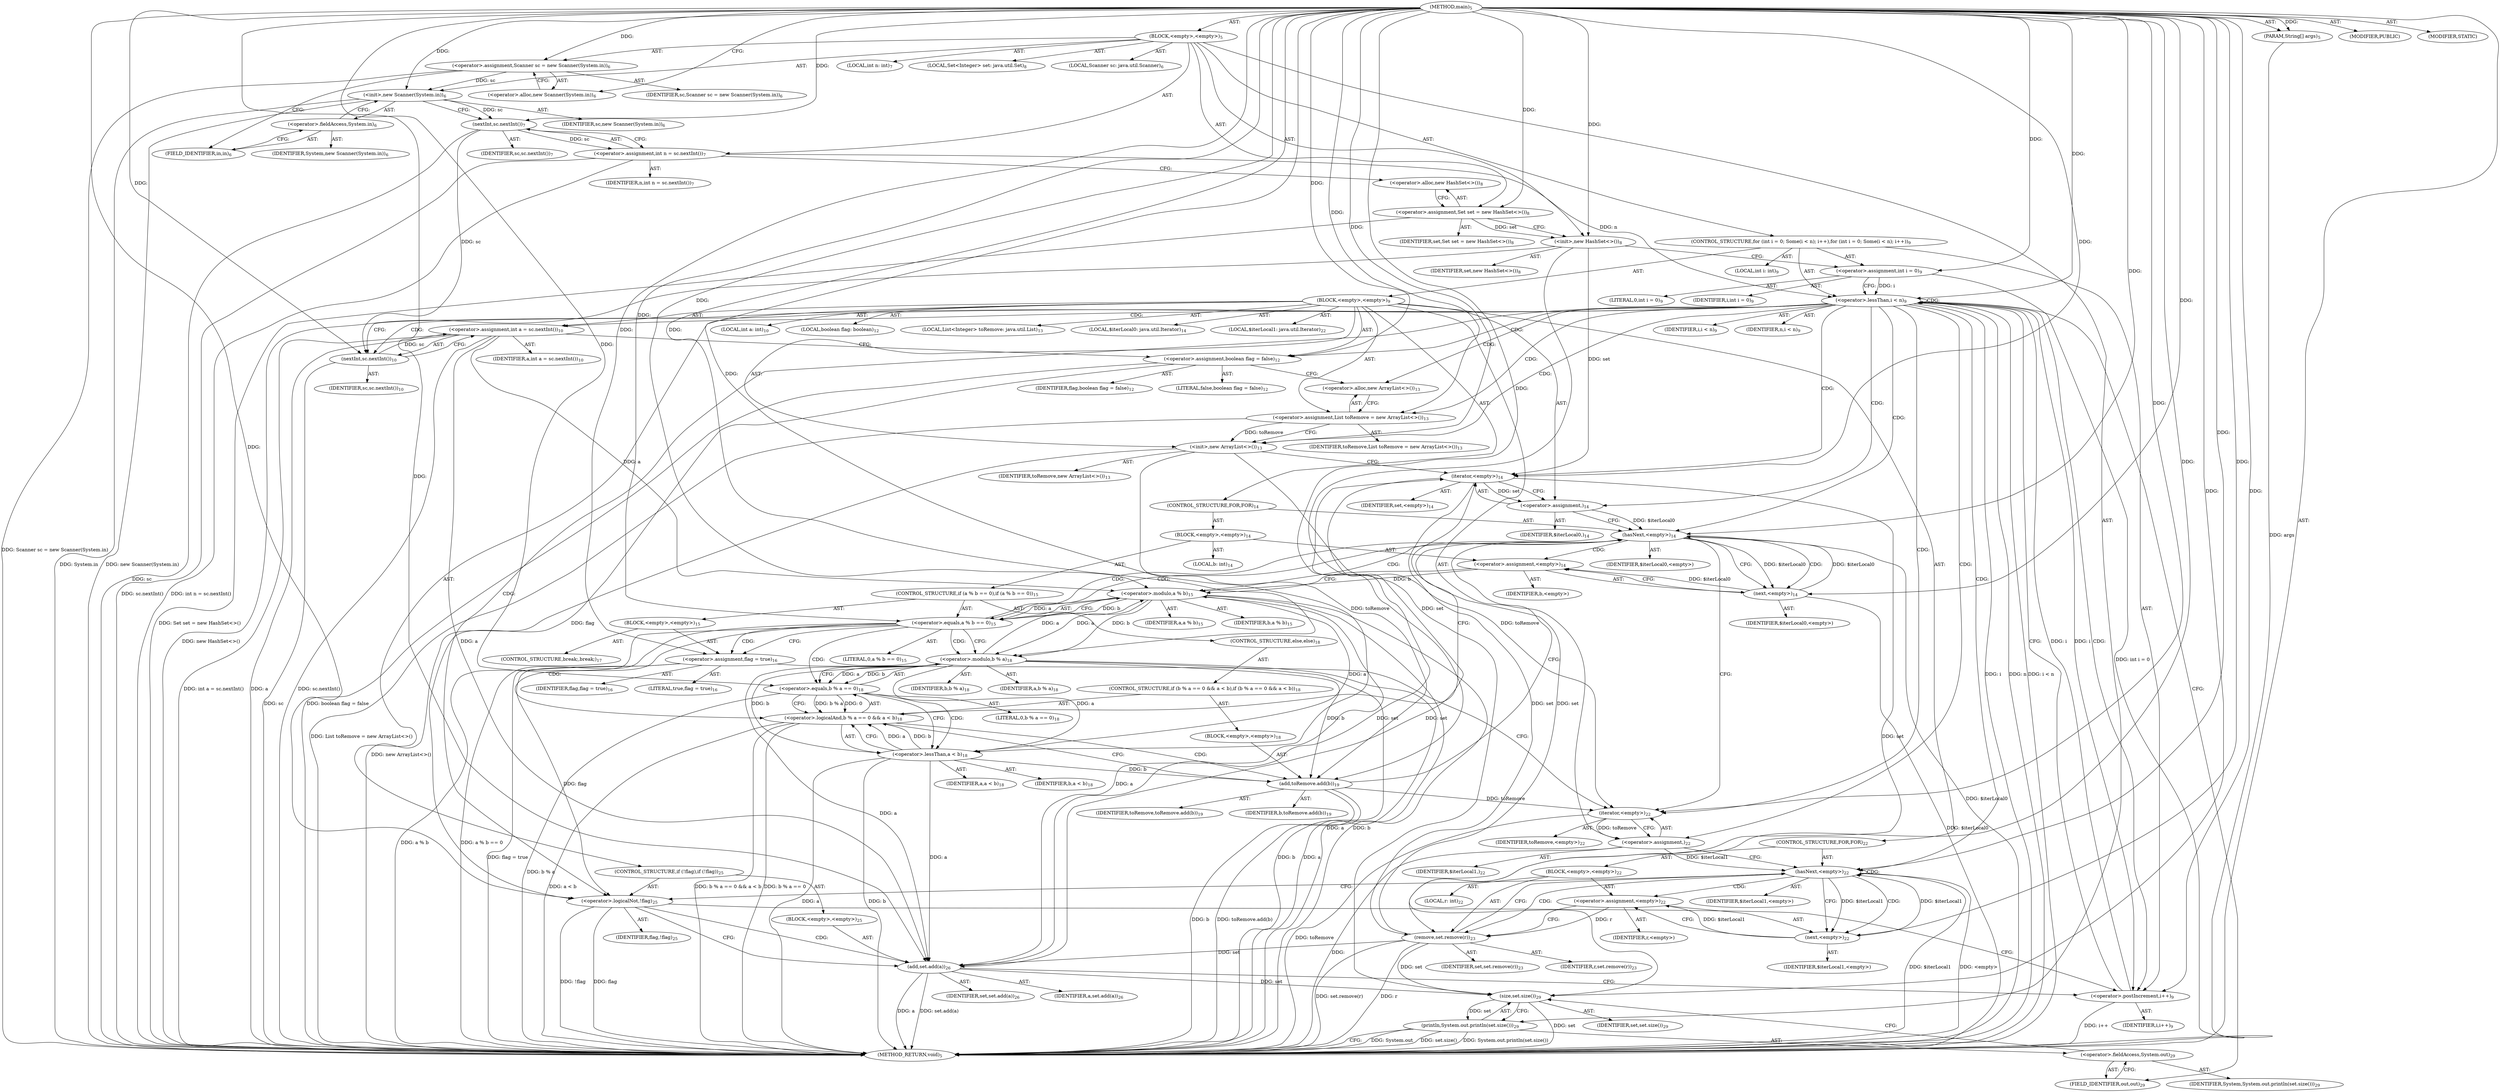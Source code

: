 digraph "main" {  
"23" [label = <(METHOD,main)<SUB>5</SUB>> ]
"24" [label = <(PARAM,String[] args)<SUB>5</SUB>> ]
"25" [label = <(BLOCK,&lt;empty&gt;,&lt;empty&gt;)<SUB>5</SUB>> ]
"4" [label = <(LOCAL,Scanner sc: java.util.Scanner)<SUB>6</SUB>> ]
"26" [label = <(&lt;operator&gt;.assignment,Scanner sc = new Scanner(System.in))<SUB>6</SUB>> ]
"27" [label = <(IDENTIFIER,sc,Scanner sc = new Scanner(System.in))<SUB>6</SUB>> ]
"28" [label = <(&lt;operator&gt;.alloc,new Scanner(System.in))<SUB>6</SUB>> ]
"29" [label = <(&lt;init&gt;,new Scanner(System.in))<SUB>6</SUB>> ]
"3" [label = <(IDENTIFIER,sc,new Scanner(System.in))<SUB>6</SUB>> ]
"30" [label = <(&lt;operator&gt;.fieldAccess,System.in)<SUB>6</SUB>> ]
"31" [label = <(IDENTIFIER,System,new Scanner(System.in))<SUB>6</SUB>> ]
"32" [label = <(FIELD_IDENTIFIER,in,in)<SUB>6</SUB>> ]
"33" [label = <(LOCAL,int n: int)<SUB>7</SUB>> ]
"34" [label = <(&lt;operator&gt;.assignment,int n = sc.nextInt())<SUB>7</SUB>> ]
"35" [label = <(IDENTIFIER,n,int n = sc.nextInt())<SUB>7</SUB>> ]
"36" [label = <(nextInt,sc.nextInt())<SUB>7</SUB>> ]
"37" [label = <(IDENTIFIER,sc,sc.nextInt())<SUB>7</SUB>> ]
"6" [label = <(LOCAL,Set&lt;Integer&gt; set: java.util.Set)<SUB>8</SUB>> ]
"38" [label = <(&lt;operator&gt;.assignment,Set set = new HashSet&lt;&gt;())<SUB>8</SUB>> ]
"39" [label = <(IDENTIFIER,set,Set set = new HashSet&lt;&gt;())<SUB>8</SUB>> ]
"40" [label = <(&lt;operator&gt;.alloc,new HashSet&lt;&gt;())<SUB>8</SUB>> ]
"41" [label = <(&lt;init&gt;,new HashSet&lt;&gt;())<SUB>8</SUB>> ]
"5" [label = <(IDENTIFIER,set,new HashSet&lt;&gt;())<SUB>8</SUB>> ]
"42" [label = <(CONTROL_STRUCTURE,for (int i = 0; Some(i &lt; n); i++),for (int i = 0; Some(i &lt; n); i++))<SUB>9</SUB>> ]
"43" [label = <(LOCAL,int i: int)<SUB>9</SUB>> ]
"44" [label = <(&lt;operator&gt;.assignment,int i = 0)<SUB>9</SUB>> ]
"45" [label = <(IDENTIFIER,i,int i = 0)<SUB>9</SUB>> ]
"46" [label = <(LITERAL,0,int i = 0)<SUB>9</SUB>> ]
"47" [label = <(&lt;operator&gt;.lessThan,i &lt; n)<SUB>9</SUB>> ]
"48" [label = <(IDENTIFIER,i,i &lt; n)<SUB>9</SUB>> ]
"49" [label = <(IDENTIFIER,n,i &lt; n)<SUB>9</SUB>> ]
"50" [label = <(&lt;operator&gt;.postIncrement,i++)<SUB>9</SUB>> ]
"51" [label = <(IDENTIFIER,i,i++)<SUB>9</SUB>> ]
"52" [label = <(BLOCK,&lt;empty&gt;,&lt;empty&gt;)<SUB>9</SUB>> ]
"53" [label = <(LOCAL,int a: int)<SUB>10</SUB>> ]
"54" [label = <(&lt;operator&gt;.assignment,int a = sc.nextInt())<SUB>10</SUB>> ]
"55" [label = <(IDENTIFIER,a,int a = sc.nextInt())<SUB>10</SUB>> ]
"56" [label = <(nextInt,sc.nextInt())<SUB>10</SUB>> ]
"57" [label = <(IDENTIFIER,sc,sc.nextInt())<SUB>10</SUB>> ]
"58" [label = <(LOCAL,boolean flag: boolean)<SUB>12</SUB>> ]
"59" [label = <(&lt;operator&gt;.assignment,boolean flag = false)<SUB>12</SUB>> ]
"60" [label = <(IDENTIFIER,flag,boolean flag = false)<SUB>12</SUB>> ]
"61" [label = <(LITERAL,false,boolean flag = false)<SUB>12</SUB>> ]
"8" [label = <(LOCAL,List&lt;Integer&gt; toRemove: java.util.List)<SUB>13</SUB>> ]
"62" [label = <(&lt;operator&gt;.assignment,List toRemove = new ArrayList&lt;&gt;())<SUB>13</SUB>> ]
"63" [label = <(IDENTIFIER,toRemove,List toRemove = new ArrayList&lt;&gt;())<SUB>13</SUB>> ]
"64" [label = <(&lt;operator&gt;.alloc,new ArrayList&lt;&gt;())<SUB>13</SUB>> ]
"65" [label = <(&lt;init&gt;,new ArrayList&lt;&gt;())<SUB>13</SUB>> ]
"7" [label = <(IDENTIFIER,toRemove,new ArrayList&lt;&gt;())<SUB>13</SUB>> ]
"66" [label = <(LOCAL,$iterLocal0: java.util.Iterator)<SUB>14</SUB>> ]
"67" [label = <(&lt;operator&gt;.assignment,)<SUB>14</SUB>> ]
"68" [label = <(IDENTIFIER,$iterLocal0,)<SUB>14</SUB>> ]
"69" [label = <(iterator,&lt;empty&gt;)<SUB>14</SUB>> ]
"70" [label = <(IDENTIFIER,set,&lt;empty&gt;)<SUB>14</SUB>> ]
"71" [label = <(CONTROL_STRUCTURE,FOR,FOR)<SUB>14</SUB>> ]
"72" [label = <(hasNext,&lt;empty&gt;)<SUB>14</SUB>> ]
"73" [label = <(IDENTIFIER,$iterLocal0,&lt;empty&gt;)> ]
"74" [label = <(BLOCK,&lt;empty&gt;,&lt;empty&gt;)<SUB>14</SUB>> ]
"75" [label = <(LOCAL,b: int)<SUB>14</SUB>> ]
"76" [label = <(&lt;operator&gt;.assignment,&lt;empty&gt;)<SUB>14</SUB>> ]
"77" [label = <(IDENTIFIER,b,&lt;empty&gt;)> ]
"78" [label = <(next,&lt;empty&gt;)<SUB>14</SUB>> ]
"79" [label = <(IDENTIFIER,$iterLocal0,&lt;empty&gt;)> ]
"80" [label = <(CONTROL_STRUCTURE,if (a % b == 0),if (a % b == 0))<SUB>15</SUB>> ]
"81" [label = <(&lt;operator&gt;.equals,a % b == 0)<SUB>15</SUB>> ]
"82" [label = <(&lt;operator&gt;.modulo,a % b)<SUB>15</SUB>> ]
"83" [label = <(IDENTIFIER,a,a % b)<SUB>15</SUB>> ]
"84" [label = <(IDENTIFIER,b,a % b)<SUB>15</SUB>> ]
"85" [label = <(LITERAL,0,a % b == 0)<SUB>15</SUB>> ]
"86" [label = <(BLOCK,&lt;empty&gt;,&lt;empty&gt;)<SUB>15</SUB>> ]
"87" [label = <(&lt;operator&gt;.assignment,flag = true)<SUB>16</SUB>> ]
"88" [label = <(IDENTIFIER,flag,flag = true)<SUB>16</SUB>> ]
"89" [label = <(LITERAL,true,flag = true)<SUB>16</SUB>> ]
"90" [label = <(CONTROL_STRUCTURE,break;,break;)<SUB>17</SUB>> ]
"91" [label = <(CONTROL_STRUCTURE,else,else)<SUB>18</SUB>> ]
"92" [label = <(CONTROL_STRUCTURE,if (b % a == 0 &amp;&amp; a &lt; b),if (b % a == 0 &amp;&amp; a &lt; b))<SUB>18</SUB>> ]
"93" [label = <(&lt;operator&gt;.logicalAnd,b % a == 0 &amp;&amp; a &lt; b)<SUB>18</SUB>> ]
"94" [label = <(&lt;operator&gt;.equals,b % a == 0)<SUB>18</SUB>> ]
"95" [label = <(&lt;operator&gt;.modulo,b % a)<SUB>18</SUB>> ]
"96" [label = <(IDENTIFIER,b,b % a)<SUB>18</SUB>> ]
"97" [label = <(IDENTIFIER,a,b % a)<SUB>18</SUB>> ]
"98" [label = <(LITERAL,0,b % a == 0)<SUB>18</SUB>> ]
"99" [label = <(&lt;operator&gt;.lessThan,a &lt; b)<SUB>18</SUB>> ]
"100" [label = <(IDENTIFIER,a,a &lt; b)<SUB>18</SUB>> ]
"101" [label = <(IDENTIFIER,b,a &lt; b)<SUB>18</SUB>> ]
"102" [label = <(BLOCK,&lt;empty&gt;,&lt;empty&gt;)<SUB>18</SUB>> ]
"103" [label = <(add,toRemove.add(b))<SUB>19</SUB>> ]
"104" [label = <(IDENTIFIER,toRemove,toRemove.add(b))<SUB>19</SUB>> ]
"105" [label = <(IDENTIFIER,b,toRemove.add(b))<SUB>19</SUB>> ]
"106" [label = <(LOCAL,$iterLocal1: java.util.Iterator)<SUB>22</SUB>> ]
"107" [label = <(&lt;operator&gt;.assignment,)<SUB>22</SUB>> ]
"108" [label = <(IDENTIFIER,$iterLocal1,)<SUB>22</SUB>> ]
"109" [label = <(iterator,&lt;empty&gt;)<SUB>22</SUB>> ]
"110" [label = <(IDENTIFIER,toRemove,&lt;empty&gt;)<SUB>22</SUB>> ]
"111" [label = <(CONTROL_STRUCTURE,FOR,FOR)<SUB>22</SUB>> ]
"112" [label = <(hasNext,&lt;empty&gt;)<SUB>22</SUB>> ]
"113" [label = <(IDENTIFIER,$iterLocal1,&lt;empty&gt;)> ]
"114" [label = <(BLOCK,&lt;empty&gt;,&lt;empty&gt;)<SUB>22</SUB>> ]
"115" [label = <(LOCAL,r: int)<SUB>22</SUB>> ]
"116" [label = <(&lt;operator&gt;.assignment,&lt;empty&gt;)<SUB>22</SUB>> ]
"117" [label = <(IDENTIFIER,r,&lt;empty&gt;)> ]
"118" [label = <(next,&lt;empty&gt;)<SUB>22</SUB>> ]
"119" [label = <(IDENTIFIER,$iterLocal1,&lt;empty&gt;)> ]
"120" [label = <(remove,set.remove(r))<SUB>23</SUB>> ]
"121" [label = <(IDENTIFIER,set,set.remove(r))<SUB>23</SUB>> ]
"122" [label = <(IDENTIFIER,r,set.remove(r))<SUB>23</SUB>> ]
"123" [label = <(CONTROL_STRUCTURE,if (!flag),if (!flag))<SUB>25</SUB>> ]
"124" [label = <(&lt;operator&gt;.logicalNot,!flag)<SUB>25</SUB>> ]
"125" [label = <(IDENTIFIER,flag,!flag)<SUB>25</SUB>> ]
"126" [label = <(BLOCK,&lt;empty&gt;,&lt;empty&gt;)<SUB>25</SUB>> ]
"127" [label = <(add,set.add(a))<SUB>26</SUB>> ]
"128" [label = <(IDENTIFIER,set,set.add(a))<SUB>26</SUB>> ]
"129" [label = <(IDENTIFIER,a,set.add(a))<SUB>26</SUB>> ]
"130" [label = <(println,System.out.println(set.size()))<SUB>29</SUB>> ]
"131" [label = <(&lt;operator&gt;.fieldAccess,System.out)<SUB>29</SUB>> ]
"132" [label = <(IDENTIFIER,System,System.out.println(set.size()))<SUB>29</SUB>> ]
"133" [label = <(FIELD_IDENTIFIER,out,out)<SUB>29</SUB>> ]
"134" [label = <(size,set.size())<SUB>29</SUB>> ]
"135" [label = <(IDENTIFIER,set,set.size())<SUB>29</SUB>> ]
"136" [label = <(MODIFIER,PUBLIC)> ]
"137" [label = <(MODIFIER,STATIC)> ]
"138" [label = <(METHOD_RETURN,void)<SUB>5</SUB>> ]
  "23" -> "24"  [ label = "AST: "] 
  "23" -> "25"  [ label = "AST: "] 
  "23" -> "136"  [ label = "AST: "] 
  "23" -> "137"  [ label = "AST: "] 
  "23" -> "138"  [ label = "AST: "] 
  "25" -> "4"  [ label = "AST: "] 
  "25" -> "26"  [ label = "AST: "] 
  "25" -> "29"  [ label = "AST: "] 
  "25" -> "33"  [ label = "AST: "] 
  "25" -> "34"  [ label = "AST: "] 
  "25" -> "6"  [ label = "AST: "] 
  "25" -> "38"  [ label = "AST: "] 
  "25" -> "41"  [ label = "AST: "] 
  "25" -> "42"  [ label = "AST: "] 
  "25" -> "130"  [ label = "AST: "] 
  "26" -> "27"  [ label = "AST: "] 
  "26" -> "28"  [ label = "AST: "] 
  "29" -> "3"  [ label = "AST: "] 
  "29" -> "30"  [ label = "AST: "] 
  "30" -> "31"  [ label = "AST: "] 
  "30" -> "32"  [ label = "AST: "] 
  "34" -> "35"  [ label = "AST: "] 
  "34" -> "36"  [ label = "AST: "] 
  "36" -> "37"  [ label = "AST: "] 
  "38" -> "39"  [ label = "AST: "] 
  "38" -> "40"  [ label = "AST: "] 
  "41" -> "5"  [ label = "AST: "] 
  "42" -> "43"  [ label = "AST: "] 
  "42" -> "44"  [ label = "AST: "] 
  "42" -> "47"  [ label = "AST: "] 
  "42" -> "50"  [ label = "AST: "] 
  "42" -> "52"  [ label = "AST: "] 
  "44" -> "45"  [ label = "AST: "] 
  "44" -> "46"  [ label = "AST: "] 
  "47" -> "48"  [ label = "AST: "] 
  "47" -> "49"  [ label = "AST: "] 
  "50" -> "51"  [ label = "AST: "] 
  "52" -> "53"  [ label = "AST: "] 
  "52" -> "54"  [ label = "AST: "] 
  "52" -> "58"  [ label = "AST: "] 
  "52" -> "59"  [ label = "AST: "] 
  "52" -> "8"  [ label = "AST: "] 
  "52" -> "62"  [ label = "AST: "] 
  "52" -> "65"  [ label = "AST: "] 
  "52" -> "66"  [ label = "AST: "] 
  "52" -> "67"  [ label = "AST: "] 
  "52" -> "71"  [ label = "AST: "] 
  "52" -> "106"  [ label = "AST: "] 
  "52" -> "107"  [ label = "AST: "] 
  "52" -> "111"  [ label = "AST: "] 
  "52" -> "123"  [ label = "AST: "] 
  "54" -> "55"  [ label = "AST: "] 
  "54" -> "56"  [ label = "AST: "] 
  "56" -> "57"  [ label = "AST: "] 
  "59" -> "60"  [ label = "AST: "] 
  "59" -> "61"  [ label = "AST: "] 
  "62" -> "63"  [ label = "AST: "] 
  "62" -> "64"  [ label = "AST: "] 
  "65" -> "7"  [ label = "AST: "] 
  "67" -> "68"  [ label = "AST: "] 
  "67" -> "69"  [ label = "AST: "] 
  "69" -> "70"  [ label = "AST: "] 
  "71" -> "72"  [ label = "AST: "] 
  "71" -> "74"  [ label = "AST: "] 
  "72" -> "73"  [ label = "AST: "] 
  "74" -> "75"  [ label = "AST: "] 
  "74" -> "76"  [ label = "AST: "] 
  "74" -> "80"  [ label = "AST: "] 
  "76" -> "77"  [ label = "AST: "] 
  "76" -> "78"  [ label = "AST: "] 
  "78" -> "79"  [ label = "AST: "] 
  "80" -> "81"  [ label = "AST: "] 
  "80" -> "86"  [ label = "AST: "] 
  "80" -> "91"  [ label = "AST: "] 
  "81" -> "82"  [ label = "AST: "] 
  "81" -> "85"  [ label = "AST: "] 
  "82" -> "83"  [ label = "AST: "] 
  "82" -> "84"  [ label = "AST: "] 
  "86" -> "87"  [ label = "AST: "] 
  "86" -> "90"  [ label = "AST: "] 
  "87" -> "88"  [ label = "AST: "] 
  "87" -> "89"  [ label = "AST: "] 
  "91" -> "92"  [ label = "AST: "] 
  "92" -> "93"  [ label = "AST: "] 
  "92" -> "102"  [ label = "AST: "] 
  "93" -> "94"  [ label = "AST: "] 
  "93" -> "99"  [ label = "AST: "] 
  "94" -> "95"  [ label = "AST: "] 
  "94" -> "98"  [ label = "AST: "] 
  "95" -> "96"  [ label = "AST: "] 
  "95" -> "97"  [ label = "AST: "] 
  "99" -> "100"  [ label = "AST: "] 
  "99" -> "101"  [ label = "AST: "] 
  "102" -> "103"  [ label = "AST: "] 
  "103" -> "104"  [ label = "AST: "] 
  "103" -> "105"  [ label = "AST: "] 
  "107" -> "108"  [ label = "AST: "] 
  "107" -> "109"  [ label = "AST: "] 
  "109" -> "110"  [ label = "AST: "] 
  "111" -> "112"  [ label = "AST: "] 
  "111" -> "114"  [ label = "AST: "] 
  "112" -> "113"  [ label = "AST: "] 
  "114" -> "115"  [ label = "AST: "] 
  "114" -> "116"  [ label = "AST: "] 
  "114" -> "120"  [ label = "AST: "] 
  "116" -> "117"  [ label = "AST: "] 
  "116" -> "118"  [ label = "AST: "] 
  "118" -> "119"  [ label = "AST: "] 
  "120" -> "121"  [ label = "AST: "] 
  "120" -> "122"  [ label = "AST: "] 
  "123" -> "124"  [ label = "AST: "] 
  "123" -> "126"  [ label = "AST: "] 
  "124" -> "125"  [ label = "AST: "] 
  "126" -> "127"  [ label = "AST: "] 
  "127" -> "128"  [ label = "AST: "] 
  "127" -> "129"  [ label = "AST: "] 
  "130" -> "131"  [ label = "AST: "] 
  "130" -> "134"  [ label = "AST: "] 
  "131" -> "132"  [ label = "AST: "] 
  "131" -> "133"  [ label = "AST: "] 
  "134" -> "135"  [ label = "AST: "] 
  "26" -> "32"  [ label = "CFG: "] 
  "29" -> "36"  [ label = "CFG: "] 
  "34" -> "40"  [ label = "CFG: "] 
  "38" -> "41"  [ label = "CFG: "] 
  "41" -> "44"  [ label = "CFG: "] 
  "130" -> "138"  [ label = "CFG: "] 
  "28" -> "26"  [ label = "CFG: "] 
  "30" -> "29"  [ label = "CFG: "] 
  "36" -> "34"  [ label = "CFG: "] 
  "40" -> "38"  [ label = "CFG: "] 
  "44" -> "47"  [ label = "CFG: "] 
  "47" -> "56"  [ label = "CFG: "] 
  "47" -> "133"  [ label = "CFG: "] 
  "50" -> "47"  [ label = "CFG: "] 
  "131" -> "134"  [ label = "CFG: "] 
  "134" -> "130"  [ label = "CFG: "] 
  "32" -> "30"  [ label = "CFG: "] 
  "54" -> "59"  [ label = "CFG: "] 
  "59" -> "64"  [ label = "CFG: "] 
  "62" -> "65"  [ label = "CFG: "] 
  "65" -> "69"  [ label = "CFG: "] 
  "67" -> "72"  [ label = "CFG: "] 
  "107" -> "112"  [ label = "CFG: "] 
  "133" -> "131"  [ label = "CFG: "] 
  "56" -> "54"  [ label = "CFG: "] 
  "64" -> "62"  [ label = "CFG: "] 
  "69" -> "67"  [ label = "CFG: "] 
  "72" -> "78"  [ label = "CFG: "] 
  "72" -> "109"  [ label = "CFG: "] 
  "109" -> "107"  [ label = "CFG: "] 
  "112" -> "118"  [ label = "CFG: "] 
  "112" -> "124"  [ label = "CFG: "] 
  "124" -> "127"  [ label = "CFG: "] 
  "124" -> "50"  [ label = "CFG: "] 
  "76" -> "82"  [ label = "CFG: "] 
  "116" -> "120"  [ label = "CFG: "] 
  "120" -> "112"  [ label = "CFG: "] 
  "127" -> "50"  [ label = "CFG: "] 
  "78" -> "76"  [ label = "CFG: "] 
  "81" -> "87"  [ label = "CFG: "] 
  "81" -> "95"  [ label = "CFG: "] 
  "118" -> "116"  [ label = "CFG: "] 
  "82" -> "81"  [ label = "CFG: "] 
  "87" -> "109"  [ label = "CFG: "] 
  "93" -> "72"  [ label = "CFG: "] 
  "93" -> "103"  [ label = "CFG: "] 
  "94" -> "93"  [ label = "CFG: "] 
  "94" -> "99"  [ label = "CFG: "] 
  "99" -> "93"  [ label = "CFG: "] 
  "103" -> "72"  [ label = "CFG: "] 
  "95" -> "94"  [ label = "CFG: "] 
  "23" -> "28"  [ label = "CFG: "] 
  "24" -> "138"  [ label = "DDG: args"] 
  "26" -> "138"  [ label = "DDG: Scanner sc = new Scanner(System.in)"] 
  "29" -> "138"  [ label = "DDG: System.in"] 
  "29" -> "138"  [ label = "DDG: new Scanner(System.in)"] 
  "36" -> "138"  [ label = "DDG: sc"] 
  "34" -> "138"  [ label = "DDG: sc.nextInt()"] 
  "34" -> "138"  [ label = "DDG: int n = sc.nextInt()"] 
  "38" -> "138"  [ label = "DDG: Set set = new HashSet&lt;&gt;()"] 
  "41" -> "138"  [ label = "DDG: new HashSet&lt;&gt;()"] 
  "44" -> "138"  [ label = "DDG: int i = 0"] 
  "47" -> "138"  [ label = "DDG: i"] 
  "47" -> "138"  [ label = "DDG: n"] 
  "47" -> "138"  [ label = "DDG: i &lt; n"] 
  "130" -> "138"  [ label = "DDG: System.out"] 
  "134" -> "138"  [ label = "DDG: set"] 
  "130" -> "138"  [ label = "DDG: set.size()"] 
  "130" -> "138"  [ label = "DDG: System.out.println(set.size())"] 
  "54" -> "138"  [ label = "DDG: a"] 
  "56" -> "138"  [ label = "DDG: sc"] 
  "54" -> "138"  [ label = "DDG: sc.nextInt()"] 
  "54" -> "138"  [ label = "DDG: int a = sc.nextInt()"] 
  "59" -> "138"  [ label = "DDG: boolean flag = false"] 
  "62" -> "138"  [ label = "DDG: List toRemove = new ArrayList&lt;&gt;()"] 
  "65" -> "138"  [ label = "DDG: new ArrayList&lt;&gt;()"] 
  "72" -> "138"  [ label = "DDG: $iterLocal0"] 
  "78" -> "138"  [ label = "DDG: $iterLocal0"] 
  "82" -> "138"  [ label = "DDG: a"] 
  "82" -> "138"  [ label = "DDG: b"] 
  "81" -> "138"  [ label = "DDG: a % b"] 
  "81" -> "138"  [ label = "DDG: a % b == 0"] 
  "95" -> "138"  [ label = "DDG: b"] 
  "95" -> "138"  [ label = "DDG: a"] 
  "94" -> "138"  [ label = "DDG: b % a"] 
  "93" -> "138"  [ label = "DDG: b % a == 0"] 
  "99" -> "138"  [ label = "DDG: a"] 
  "99" -> "138"  [ label = "DDG: b"] 
  "93" -> "138"  [ label = "DDG: a &lt; b"] 
  "93" -> "138"  [ label = "DDG: b % a == 0 &amp;&amp; a &lt; b"] 
  "103" -> "138"  [ label = "DDG: b"] 
  "103" -> "138"  [ label = "DDG: toRemove.add(b)"] 
  "87" -> "138"  [ label = "DDG: flag = true"] 
  "109" -> "138"  [ label = "DDG: toRemove"] 
  "107" -> "138"  [ label = "DDG: "] 
  "112" -> "138"  [ label = "DDG: $iterLocal1"] 
  "112" -> "138"  [ label = "DDG: &lt;empty&gt;"] 
  "124" -> "138"  [ label = "DDG: flag"] 
  "124" -> "138"  [ label = "DDG: !flag"] 
  "127" -> "138"  [ label = "DDG: a"] 
  "127" -> "138"  [ label = "DDG: set.add(a)"] 
  "50" -> "138"  [ label = "DDG: i++"] 
  "120" -> "138"  [ label = "DDG: r"] 
  "120" -> "138"  [ label = "DDG: set.remove(r)"] 
  "23" -> "24"  [ label = "DDG: "] 
  "23" -> "26"  [ label = "DDG: "] 
  "36" -> "34"  [ label = "DDG: sc"] 
  "23" -> "38"  [ label = "DDG: "] 
  "26" -> "29"  [ label = "DDG: sc"] 
  "23" -> "29"  [ label = "DDG: "] 
  "38" -> "41"  [ label = "DDG: set"] 
  "23" -> "41"  [ label = "DDG: "] 
  "23" -> "44"  [ label = "DDG: "] 
  "134" -> "130"  [ label = "DDG: set"] 
  "29" -> "36"  [ label = "DDG: sc"] 
  "23" -> "36"  [ label = "DDG: "] 
  "44" -> "47"  [ label = "DDG: i"] 
  "50" -> "47"  [ label = "DDG: i"] 
  "23" -> "47"  [ label = "DDG: "] 
  "34" -> "47"  [ label = "DDG: n"] 
  "47" -> "50"  [ label = "DDG: i"] 
  "23" -> "50"  [ label = "DDG: "] 
  "56" -> "54"  [ label = "DDG: sc"] 
  "23" -> "59"  [ label = "DDG: "] 
  "23" -> "62"  [ label = "DDG: "] 
  "69" -> "67"  [ label = "DDG: set"] 
  "109" -> "107"  [ label = "DDG: toRemove"] 
  "41" -> "134"  [ label = "DDG: set"] 
  "69" -> "134"  [ label = "DDG: set"] 
  "127" -> "134"  [ label = "DDG: set"] 
  "120" -> "134"  [ label = "DDG: set"] 
  "23" -> "134"  [ label = "DDG: "] 
  "62" -> "65"  [ label = "DDG: toRemove"] 
  "23" -> "65"  [ label = "DDG: "] 
  "36" -> "56"  [ label = "DDG: sc"] 
  "23" -> "56"  [ label = "DDG: "] 
  "41" -> "69"  [ label = "DDG: set"] 
  "127" -> "69"  [ label = "DDG: set"] 
  "120" -> "69"  [ label = "DDG: set"] 
  "23" -> "69"  [ label = "DDG: "] 
  "67" -> "72"  [ label = "DDG: $iterLocal0"] 
  "78" -> "72"  [ label = "DDG: $iterLocal0"] 
  "23" -> "72"  [ label = "DDG: "] 
  "78" -> "76"  [ label = "DDG: $iterLocal0"] 
  "65" -> "109"  [ label = "DDG: toRemove"] 
  "103" -> "109"  [ label = "DDG: toRemove"] 
  "23" -> "109"  [ label = "DDG: "] 
  "107" -> "112"  [ label = "DDG: $iterLocal1"] 
  "118" -> "112"  [ label = "DDG: $iterLocal1"] 
  "23" -> "112"  [ label = "DDG: "] 
  "118" -> "116"  [ label = "DDG: $iterLocal1"] 
  "59" -> "124"  [ label = "DDG: flag"] 
  "87" -> "124"  [ label = "DDG: flag"] 
  "23" -> "124"  [ label = "DDG: "] 
  "69" -> "120"  [ label = "DDG: set"] 
  "23" -> "120"  [ label = "DDG: "] 
  "116" -> "120"  [ label = "DDG: r"] 
  "69" -> "127"  [ label = "DDG: set"] 
  "120" -> "127"  [ label = "DDG: set"] 
  "23" -> "127"  [ label = "DDG: "] 
  "54" -> "127"  [ label = "DDG: a"] 
  "82" -> "127"  [ label = "DDG: a"] 
  "95" -> "127"  [ label = "DDG: a"] 
  "99" -> "127"  [ label = "DDG: a"] 
  "72" -> "78"  [ label = "DDG: $iterLocal0"] 
  "23" -> "78"  [ label = "DDG: "] 
  "82" -> "81"  [ label = "DDG: a"] 
  "82" -> "81"  [ label = "DDG: b"] 
  "23" -> "81"  [ label = "DDG: "] 
  "23" -> "87"  [ label = "DDG: "] 
  "112" -> "118"  [ label = "DDG: $iterLocal1"] 
  "23" -> "118"  [ label = "DDG: "] 
  "54" -> "82"  [ label = "DDG: a"] 
  "95" -> "82"  [ label = "DDG: a"] 
  "99" -> "82"  [ label = "DDG: a"] 
  "23" -> "82"  [ label = "DDG: "] 
  "76" -> "82"  [ label = "DDG: b"] 
  "94" -> "93"  [ label = "DDG: b % a"] 
  "94" -> "93"  [ label = "DDG: 0"] 
  "99" -> "93"  [ label = "DDG: a"] 
  "99" -> "93"  [ label = "DDG: b"] 
  "95" -> "94"  [ label = "DDG: b"] 
  "95" -> "94"  [ label = "DDG: a"] 
  "23" -> "94"  [ label = "DDG: "] 
  "95" -> "99"  [ label = "DDG: a"] 
  "23" -> "99"  [ label = "DDG: "] 
  "95" -> "99"  [ label = "DDG: b"] 
  "65" -> "103"  [ label = "DDG: toRemove"] 
  "23" -> "103"  [ label = "DDG: "] 
  "95" -> "103"  [ label = "DDG: b"] 
  "99" -> "103"  [ label = "DDG: b"] 
  "82" -> "95"  [ label = "DDG: b"] 
  "23" -> "95"  [ label = "DDG: "] 
  "82" -> "95"  [ label = "DDG: a"] 
  "47" -> "107"  [ label = "CDG: "] 
  "47" -> "47"  [ label = "CDG: "] 
  "47" -> "64"  [ label = "CDG: "] 
  "47" -> "72"  [ label = "CDG: "] 
  "47" -> "56"  [ label = "CDG: "] 
  "47" -> "69"  [ label = "CDG: "] 
  "47" -> "67"  [ label = "CDG: "] 
  "47" -> "65"  [ label = "CDG: "] 
  "47" -> "50"  [ label = "CDG: "] 
  "47" -> "59"  [ label = "CDG: "] 
  "47" -> "112"  [ label = "CDG: "] 
  "47" -> "54"  [ label = "CDG: "] 
  "47" -> "124"  [ label = "CDG: "] 
  "47" -> "109"  [ label = "CDG: "] 
  "47" -> "62"  [ label = "CDG: "] 
  "72" -> "81"  [ label = "CDG: "] 
  "72" -> "76"  [ label = "CDG: "] 
  "72" -> "82"  [ label = "CDG: "] 
  "72" -> "78"  [ label = "CDG: "] 
  "112" -> "120"  [ label = "CDG: "] 
  "112" -> "116"  [ label = "CDG: "] 
  "112" -> "112"  [ label = "CDG: "] 
  "112" -> "118"  [ label = "CDG: "] 
  "124" -> "127"  [ label = "CDG: "] 
  "81" -> "94"  [ label = "CDG: "] 
  "81" -> "72"  [ label = "CDG: "] 
  "81" -> "95"  [ label = "CDG: "] 
  "81" -> "87"  [ label = "CDG: "] 
  "81" -> "93"  [ label = "CDG: "] 
  "93" -> "103"  [ label = "CDG: "] 
  "94" -> "99"  [ label = "CDG: "] 
}
